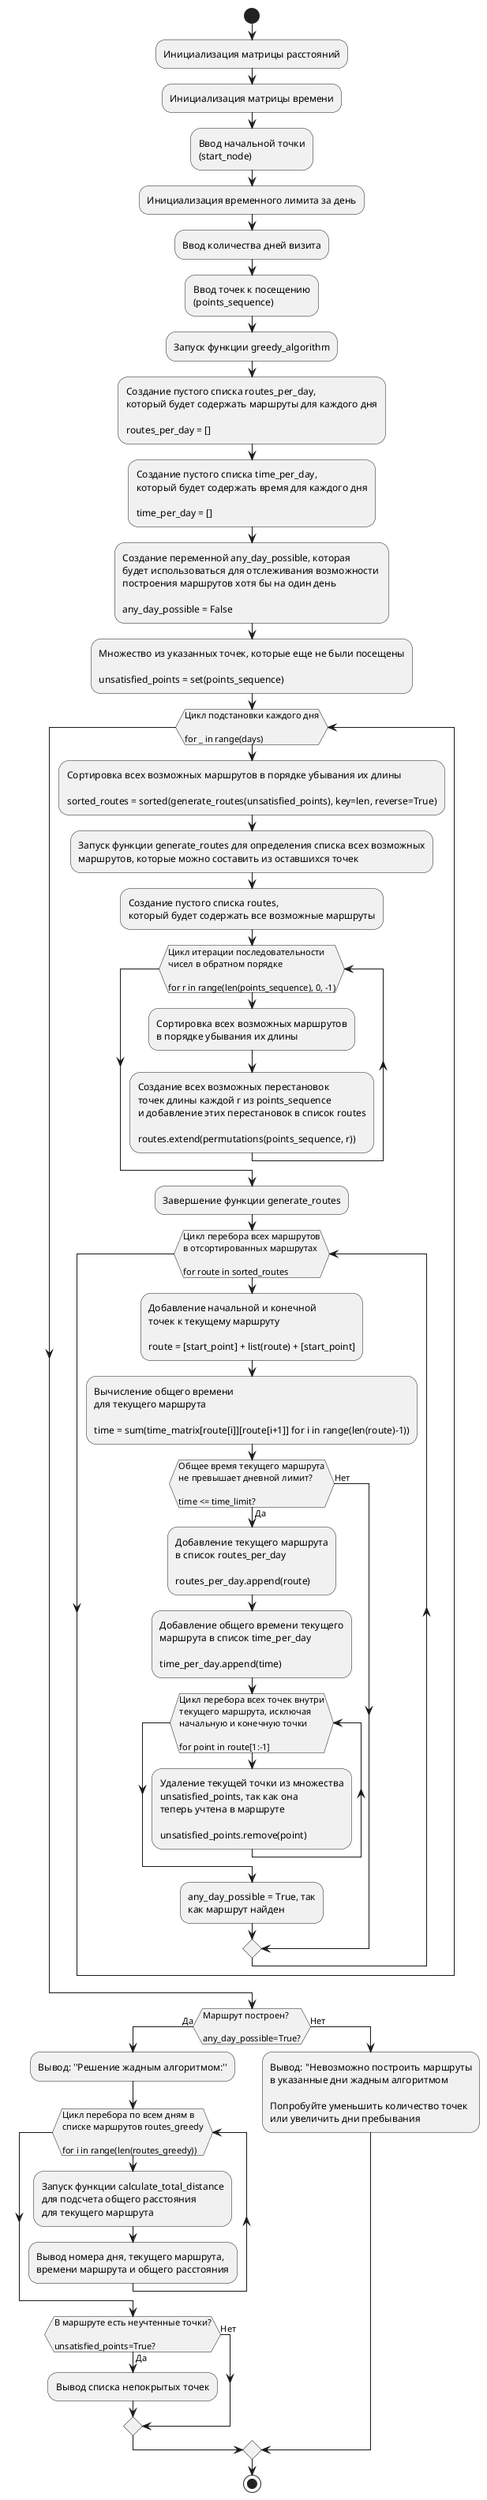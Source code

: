 @startuml Жадный алгоритм

start

:Инициализация матрицы расстояний;
:Инициализация матрицы времени;
:Ввод начальной точки
(start_node);
:Инициализация временного лимита за день;
:Ввод количества дней визита;
:Ввод точек к посещению
(points_sequence);
:Запуск функции greedy_algorithm;

:Создание пустого списка routes_per_day, 
который будет содержать маршруты для каждого дня

routes_per_day = [];

:Создание пустого списка time_per_day, 
который будет содержать время для каждого дня

time_per_day = [];

:Создание переменной any_day_possible, которая
будет использоваться для отслеживания возможности 
построения маршрутов хотя бы на один день

any_day_possible = False;

:Множество из указанных точек, которые еще не были посещены

unsatisfied_points = set(points_sequence);

while (Цикл подстановки каждого дня\n\nfor _ in range(days))
    :Сортировка всех возможных маршрутов в порядке убывания их длины
    
    sorted_routes = sorted(generate_routes(unsatisfied_points), key=len, reverse=True);

    :Запуск функции generate_routes для определения списка всех возможных
    маршрутов, которые можно составить из оставшихся точек;

    :Создание пустого списка routes, 
    который будет содержать все возможные маршруты;

    while (Цикл итерации последовательности\nчисел в обратном порядке\n\nfor r in range(len(points_sequence), 0, -1))
        :Сортировка всех возможных маршрутов
        в порядке убывания их длины;

        :Создание всех возможных перестановок
        точек длины каждой r из points_sequence
        и добавление этих перестановок в список routes
        
        routes.extend(permutations(points_sequence, r));
    endwhile

    :Завершение функции generate_routes;

    while (Цикл перебора всех маршрутов\nв отсортированных маршрутах\n\nfor route in sorted_routes)
        :Добавление начальной и конечной 
        точек к текущему маршруту
        
        route = [start_point] + list(route) + [start_point];

        :Вычисление общего времени 
        для текущего маршрута
        
        time = sum(time_matrix[route[i]][route[i+1]] for i in range(len(route)-1));

        if (Общее время текущего маршрута\nне превышает дневной лимит?\n\ntime <= time_limit?) then (Да)
            :Добавление текущего маршрута
            в список routes_per_day
            
            routes_per_day.append(route);

            :Добавление общего времени текущего 
            маршрута в список time_per_day

            time_per_day.append(time);

            while (Цикл перебора всех точек внутри\nтекущего маршрута, исключая\nначальную и конечную точки\n\nfor point in route[1:-1])
                :Удаление текущей точки из множества 
                unsatisfied_points, так как она 
                теперь учтена в маршруте
                
                unsatisfied_points.remove(point);
            endwhile

            :any_day_possible = True, так
            как маршрут найден;
            else (Нет)
        endif
    endwhile
endwhile

if (Маршрут построен?\n\nany_day_possible=True?) then (Да)
    :Вывод: ''Решение жадным алгоритмом:'';

    while (Цикл перебора по всем дням в\nсписке маршрутов routes_greedy\n\nfor i in range(len(routes_greedy)))
        :Запуск функции calculate_total_distance
        для подсчета общего расстояния 
        для текущего маршрута;

        :Вывод номера дня, текущего маршрута,
        времени маршрута и общего расстояния;
    endwhile

    if (В маршруте есть неучтенные точки?\n\nunsatisfied_points=True?) then (Да)
        :Вывод списка непокрытых точек;
        else (Нет)
    endif
    else (Нет)
    :Вывод: ''Невозможно построить маршруты 
    в указанные дни жадным алгоритмом
    
    Попробуйте уменьшить количество точек 
    или увеличить дни пребывания;
endif
stop

@enduml